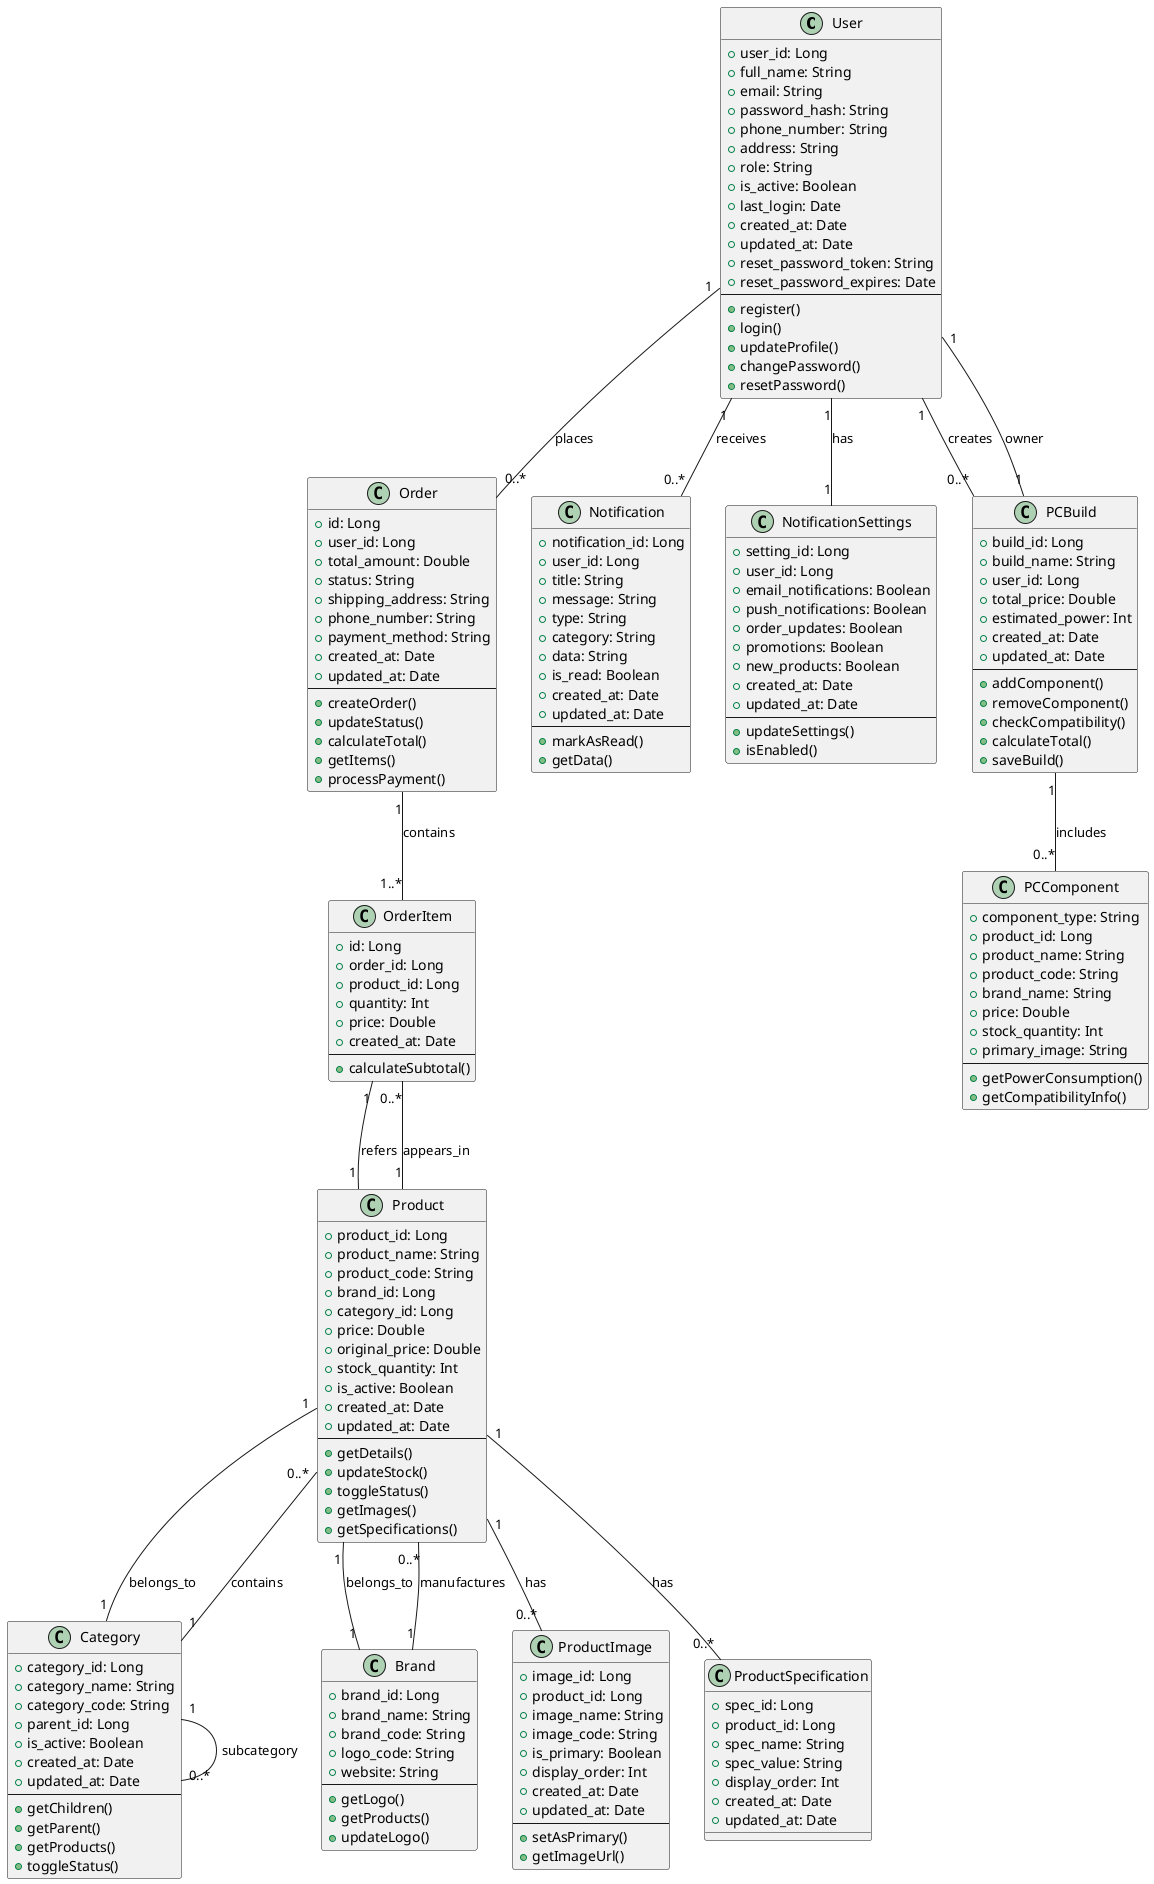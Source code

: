 @startuml
' =========================
' CORE ENTITIES
' =========================
class User {
  +user_id: Long
  +full_name: String
  +email: String
  +password_hash: String
  +phone_number: String
  +address: String
  +role: String
  +is_active: Boolean
  +last_login: Date
  +created_at: Date
  +updated_at: Date
  +reset_password_token: String
  +reset_password_expires: Date
  --
  +register()
  +login()
  +updateProfile()
  +changePassword()
  +resetPassword()
}

class Product {
  +product_id: Long
  +product_name: String
  +product_code: String
  +brand_id: Long
  +category_id: Long
  +price: Double
  +original_price: Double
  +stock_quantity: Int
  +is_active: Boolean
  +created_at: Date
  +updated_at: Date
  --
  +getDetails()
  +updateStock()
  +toggleStatus()
  +getImages()
  +getSpecifications()
}

class Category {
  +category_id: Long
  +category_name: String
  +category_code: String
  +parent_id: Long
  +is_active: Boolean
  +created_at: Date
  +updated_at: Date
  --
  +getChildren()
  +getParent()
  +getProducts()
  +toggleStatus()
}

class Brand {
  +brand_id: Long
  +brand_name: String
  +brand_code: String
  +logo_code: String
  +website: String
  --
  +getLogo()
  +getProducts()
  +updateLogo()
}

class Order {
  +id: Long
  +user_id: Long
  +total_amount: Double
  +status: String
  +shipping_address: String
  +phone_number: String
  +payment_method: String
  +created_at: Date
  +updated_at: Date
  --
  +createOrder()
  +updateStatus()
  +calculateTotal()
  +getItems()
  +processPayment()
}

' =========================
' RELATED ENTITIES
' =========================
class OrderItem {
  +id: Long
  +order_id: Long
  +product_id: Long
  +quantity: Int
  +price: Double
  +created_at: Date
  --
  +calculateSubtotal()
}

class ProductImage {
  +image_id: Long
  +product_id: Long
  +image_name: String
  +image_code: String
  +is_primary: Boolean
  +display_order: Int
  +created_at: Date
  +updated_at: Date
  --
  +setAsPrimary()
  +getImageUrl()
}

class ProductSpecification {
  +spec_id: Long
  +product_id: Long
  +spec_name: String
  +spec_value: String
  +display_order: Int
  +created_at: Date
  +updated_at: Date
}

class Notification {
  +notification_id: Long
  +user_id: Long
  +title: String
  +message: String
  +type: String
  +category: String
  +data: String
  +is_read: Boolean
  +created_at: Date
  +updated_at: Date
  --
  +markAsRead()
  +getData()
}

class NotificationSettings {
  +setting_id: Long
  +user_id: Long
  +email_notifications: Boolean
  +push_notifications: Boolean
  +order_updates: Boolean
  +promotions: Boolean
  +new_products: Boolean
  +created_at: Date
  +updated_at: Date
  --
  +updateSettings()
  +isEnabled()
}

' =========================
' PC BUILDER
' =========================
class PCBuild {
  +build_id: Long
  +build_name: String
  +user_id: Long
  +total_price: Double
  +estimated_power: Int
  +created_at: Date
  +updated_at: Date
  --
  +addComponent()
  +removeComponent()
  +checkCompatibility()
  +calculateTotal()
  +saveBuild()
}

class PCComponent {
  +component_type: String
  +product_id: Long
  +product_name: String
  +product_code: String
  +brand_name: String
  +price: Double
  +stock_quantity: Int
  +primary_image: String
  --
  +getPowerConsumption()
  +getCompatibilityInfo()
}

' =========================
' RELATIONSHIPS
' =========================
User "1" -- "0..*" Order : places
User "1" -- "0..*" Notification : receives
User "1" -- "1" NotificationSettings : has
User "1" -- "0..*" PCBuild : creates

Order "1" -- "1..*" OrderItem : contains
OrderItem "1" -- "1" Product : refers

Product "1" -- "0..*" ProductImage : has
Product "1" -- "0..*" ProductSpecification : has
Product "1" -- "0..*" OrderItem : appears_in
Product "1" -- "1" Brand : belongs_to
Product "1" -- "1" Category : belongs_to

Category "1" -- "0..*" Product : contains
Category "1" -- "0..*" Category : subcategory

Brand "1" -- "0..*" Product : manufactures

PCBuild "1" -- "0..*" PCComponent : includes
PCBuild "1" -- "1" User : owner

@enduml 
